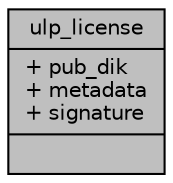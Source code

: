 digraph "ulp_license"
{
 // INTERACTIVE_SVG=YES
 // LATEX_PDF_SIZE
  bgcolor="transparent";
  edge [fontname="Helvetica",fontsize="10",labelfontname="Helvetica",labelfontsize="10"];
  node [fontname="Helvetica",fontsize="10",shape=record];
  Node1 [label="{ulp_license\n|+ pub_dik\l+ metadata\l+ signature\l|}",height=0.2,width=0.4,color="black", fillcolor="grey75", style="filled", fontcolor="black",tooltip=" "];
}
